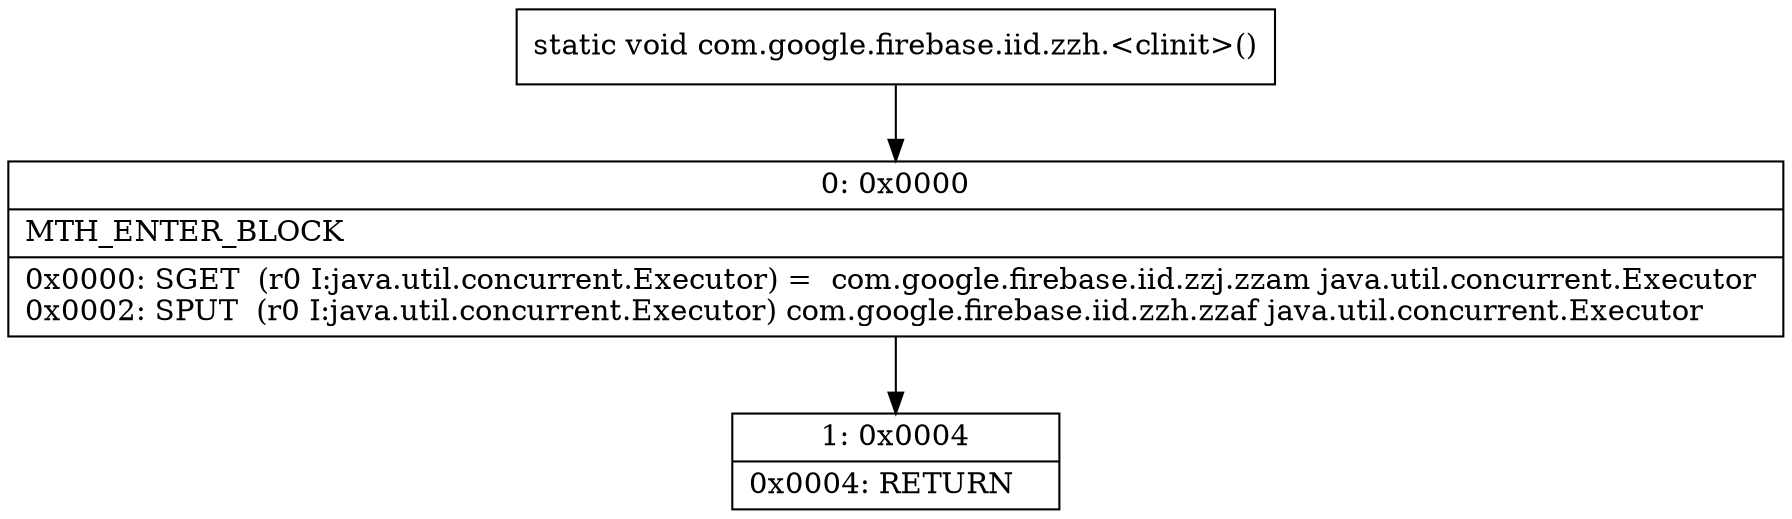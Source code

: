 digraph "CFG forcom.google.firebase.iid.zzh.\<clinit\>()V" {
Node_0 [shape=record,label="{0\:\ 0x0000|MTH_ENTER_BLOCK\l|0x0000: SGET  (r0 I:java.util.concurrent.Executor) =  com.google.firebase.iid.zzj.zzam java.util.concurrent.Executor \l0x0002: SPUT  (r0 I:java.util.concurrent.Executor) com.google.firebase.iid.zzh.zzaf java.util.concurrent.Executor \l}"];
Node_1 [shape=record,label="{1\:\ 0x0004|0x0004: RETURN   \l}"];
MethodNode[shape=record,label="{static void com.google.firebase.iid.zzh.\<clinit\>() }"];
MethodNode -> Node_0;
Node_0 -> Node_1;
}

